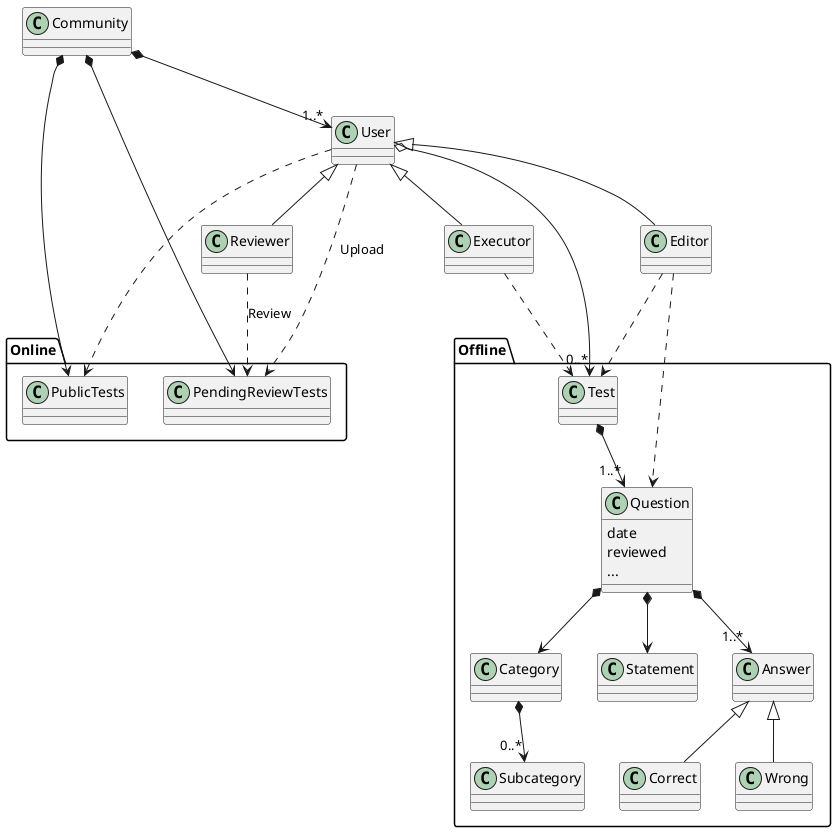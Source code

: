 @startuml OpoTestDomain

class Community

class User

class Reviewer

class Editor 

class Executor 

package Online {

    class PublicTests

    class PendingReviewTests

}

package Offline {

    class Category 

    class Subcategory 

    class Test 

    class Question {
        date
        reviewed
        ...
    }

    class Statement

    class Answer 

    class Correct

    Class Wrong

}

Community *--> "1..*" User
Community *--> PublicTests
Community *--> PendingReviewTests

User <|-- Editor
User <|--  Reviewer
User <|-- Executor

User o--> "0..*" Test
User ..> PublicTests
User ..> PendingReviewTests : Upload

Editor ..> Question
Editor ..> Test
Reviewer ..> PendingReviewTests : Review
Executor ..> Test

Test *--> "1..*" Question
Question *-->  Statement
Question *--> "1..*" Answer
Answer <|-- Correct
Answer <|-- Wrong

Question *--> Category
Category *-->"0..*" Subcategory







